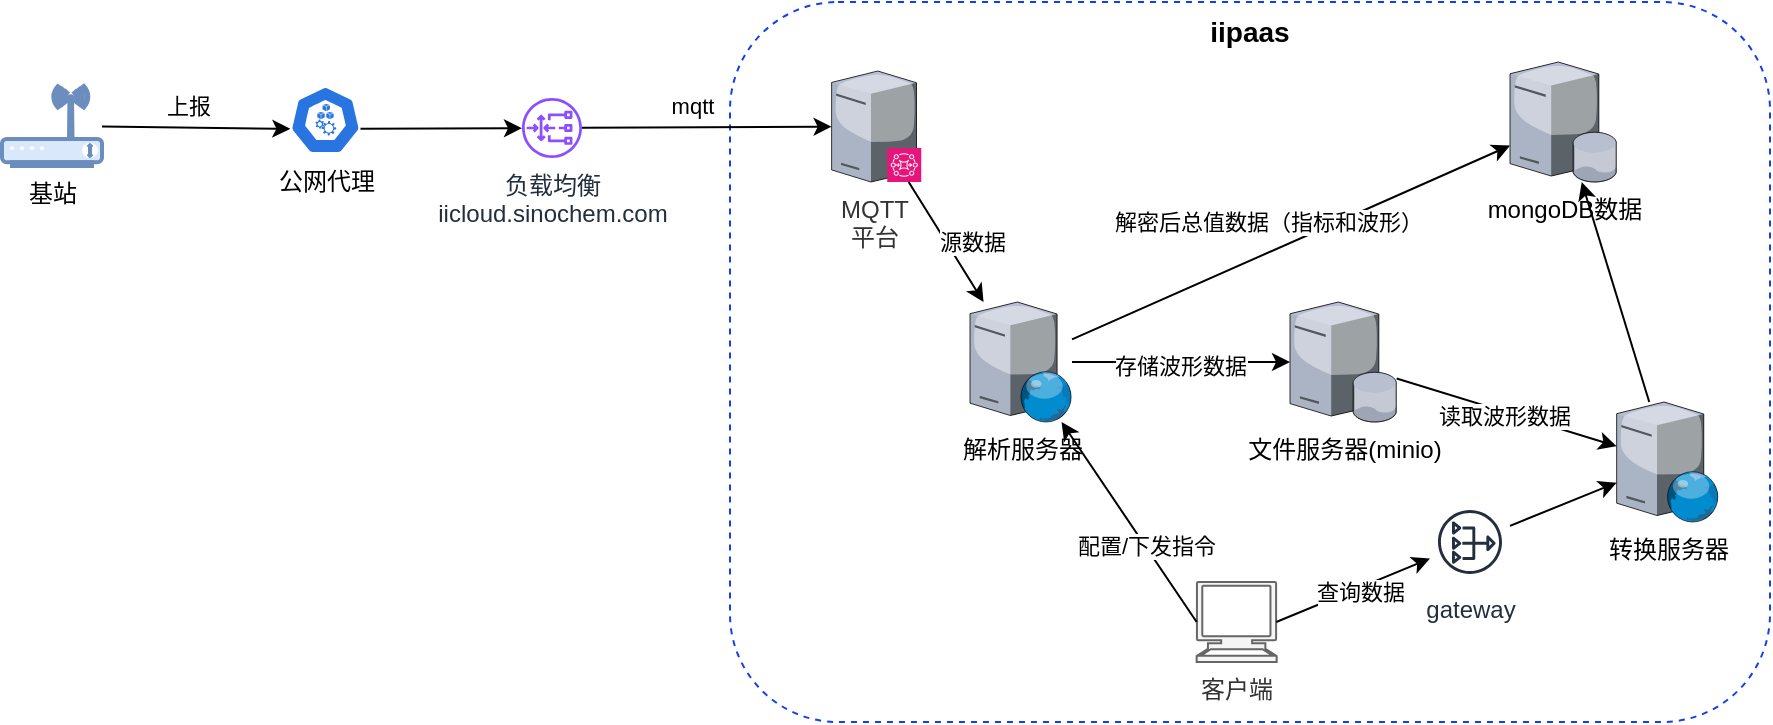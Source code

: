 <mxfile version="24.7.10">
  <diagram id="a45cf8ec-cd66-6f27-3ac3-be6e809c9e4a" name="Page-1">
    <mxGraphModel dx="989" dy="514" grid="1" gridSize="10" guides="1" tooltips="1" connect="1" arrows="1" fold="1" page="1" pageScale="1" pageWidth="827" pageHeight="1169" background="none" math="0" shadow="0">
      <root>
        <mxCell id="0" />
        <mxCell id="1" parent="0" />
        <mxCell id="6WnOCgbHMjgOmCCpCp16-177" value="iipaas" style="rounded=1;whiteSpace=wrap;html=1;strokeColor=#123ff3;dashed=1;align=center;verticalAlign=top;fontSize=14;fontStyle=1" vertex="1" parent="1">
          <mxGeometry x="660" y="110" width="520" height="360" as="geometry" />
        </mxCell>
        <mxCell id="6WnOCgbHMjgOmCCpCp16-173" value="基站" style="verticalAlign=top;verticalLabelPosition=bottom;labelPosition=center;align=center;html=1;outlineConnect=0;gradientDirection=north;strokeWidth=2;shape=mxgraph.networks.wireless_modem;fillColor=#dae8fc;strokeColor=#6c8ebf;" vertex="1" parent="1">
          <mxGeometry x="296" y="152" width="50" height="40" as="geometry" />
        </mxCell>
        <mxCell id="6WnOCgbHMjgOmCCpCp16-180" value="&lt;span style=&quot;color: rgb(51, 51, 51); font-family: Arial, sans-serif; text-align: start; text-wrap: wrap; background-color: rgb(255, 255, 255);&quot;&gt;&lt;font style=&quot;font-size: 12px;&quot;&gt;MQTT平台&lt;/font&gt;&lt;/span&gt;" style="verticalLabelPosition=bottom;sketch=0;aspect=fixed;html=1;verticalAlign=top;strokeColor=none;align=center;outlineConnect=0;shape=mxgraph.citrix.license_server;" vertex="1" parent="1">
          <mxGeometry x="710.81" y="144.5" width="42.44" height="55.5" as="geometry" />
        </mxCell>
        <mxCell id="6WnOCgbHMjgOmCCpCp16-175" value="" style="sketch=0;points=[[0,0,0],[0.25,0,0],[0.5,0,0],[0.75,0,0],[1,0,0],[0,1,0],[0.25,1,0],[0.5,1,0],[0.75,1,0],[1,1,0],[0,0.25,0],[0,0.5,0],[0,0.75,0],[1,0.25,0],[1,0.5,0],[1,0.75,0]];outlineConnect=0;fontColor=#232F3E;fillColor=#E7157B;strokeColor=#ffffff;dashed=0;verticalLabelPosition=bottom;verticalAlign=top;align=center;html=1;fontSize=12;fontStyle=0;aspect=fixed;shape=mxgraph.aws4.resourceIcon;resIcon=mxgraph.aws4.mq;movable=1;resizable=1;rotatable=1;deletable=1;editable=1;locked=0;connectable=1;" vertex="1" parent="1">
          <mxGeometry x="738.62" y="183" width="17" height="17" as="geometry" />
        </mxCell>
        <mxCell id="6WnOCgbHMjgOmCCpCp16-181" value="解析服务器" style="verticalLabelPosition=bottom;sketch=0;aspect=fixed;html=1;verticalAlign=top;strokeColor=none;align=center;outlineConnect=0;shape=mxgraph.citrix.web_server;" vertex="1" parent="1">
          <mxGeometry x="780" y="260" width="51" height="60" as="geometry" />
        </mxCell>
        <mxCell id="6WnOCgbHMjgOmCCpCp16-182" value="文件服务器(minio)" style="verticalLabelPosition=bottom;sketch=0;aspect=fixed;html=1;verticalAlign=top;strokeColor=none;align=center;outlineConnect=0;shape=mxgraph.citrix.database_server;" vertex="1" parent="1">
          <mxGeometry x="940.0" y="260" width="53.33" height="60" as="geometry" />
        </mxCell>
        <mxCell id="6WnOCgbHMjgOmCCpCp16-183" value="mongoDB数据" style="verticalLabelPosition=bottom;sketch=0;aspect=fixed;html=1;verticalAlign=top;strokeColor=none;align=center;outlineConnect=0;shape=mxgraph.citrix.database_server;" vertex="1" parent="1">
          <mxGeometry x="1050" y="140" width="53.33" height="60" as="geometry" />
        </mxCell>
        <mxCell id="6WnOCgbHMjgOmCCpCp16-184" value="转换服务器" style="verticalLabelPosition=bottom;sketch=0;aspect=fixed;html=1;verticalAlign=top;strokeColor=none;align=center;outlineConnect=0;shape=mxgraph.citrix.web_server;" vertex="1" parent="1">
          <mxGeometry x="1103.33" y="310" width="51" height="60" as="geometry" />
        </mxCell>
        <mxCell id="6WnOCgbHMjgOmCCpCp16-185" value="客户端" style="shape=mxgraph.signs.tech.computer;html=1;pointerEvents=1;fillColor=#f5f5f5;strokeColor=#666666;verticalLabelPosition=bottom;verticalAlign=top;align=center;fontColor=#333333;" vertex="1" parent="1">
          <mxGeometry x="893.33" y="400" width="40" height="40" as="geometry" />
        </mxCell>
        <mxCell id="6WnOCgbHMjgOmCCpCp16-186" value="" style="endArrow=classic;html=1;rounded=0;exitX=0;exitY=0.5;exitDx=0;exitDy=0;exitPerimeter=0;" edge="1" parent="1" source="6WnOCgbHMjgOmCCpCp16-185" target="6WnOCgbHMjgOmCCpCp16-181">
          <mxGeometry width="50" height="50" relative="1" as="geometry">
            <mxPoint x="710" y="300" as="sourcePoint" />
            <mxPoint x="760" y="250" as="targetPoint" />
          </mxGeometry>
        </mxCell>
        <mxCell id="6WnOCgbHMjgOmCCpCp16-188" value="配置/下发指令" style="edgeLabel;html=1;align=center;verticalAlign=middle;resizable=0;points=[];" vertex="1" connectable="0" parent="6WnOCgbHMjgOmCCpCp16-186">
          <mxGeometry x="-0.234" relative="1" as="geometry">
            <mxPoint as="offset" />
          </mxGeometry>
        </mxCell>
        <mxCell id="6WnOCgbHMjgOmCCpCp16-187" value="" style="endArrow=classic;html=1;rounded=0;exitX=0.995;exitY=0.5;exitDx=0;exitDy=0;exitPerimeter=0;" edge="1" parent="1" source="6WnOCgbHMjgOmCCpCp16-185" target="6WnOCgbHMjgOmCCpCp16-190">
          <mxGeometry width="50" height="50" relative="1" as="geometry">
            <mxPoint x="903" y="430" as="sourcePoint" />
            <mxPoint x="772" y="338" as="targetPoint" />
          </mxGeometry>
        </mxCell>
        <mxCell id="6WnOCgbHMjgOmCCpCp16-189" value="查询数据" style="edgeLabel;html=1;align=center;verticalAlign=middle;resizable=0;points=[];" vertex="1" connectable="0" parent="6WnOCgbHMjgOmCCpCp16-187">
          <mxGeometry x="0.058" y="-2" relative="1" as="geometry">
            <mxPoint as="offset" />
          </mxGeometry>
        </mxCell>
        <mxCell id="6WnOCgbHMjgOmCCpCp16-190" value="gateway" style="sketch=0;outlineConnect=0;fontColor=#232F3E;gradientColor=none;strokeColor=#232F3E;fillColor=#ffffff;dashed=0;verticalLabelPosition=bottom;verticalAlign=top;align=center;html=1;fontSize=12;fontStyle=0;aspect=fixed;shape=mxgraph.aws4.resourceIcon;resIcon=mxgraph.aws4.nat_gateway;" vertex="1" parent="1">
          <mxGeometry x="1010" y="360" width="40" height="40" as="geometry" />
        </mxCell>
        <mxCell id="6WnOCgbHMjgOmCCpCp16-191" value="" style="endArrow=classic;html=1;rounded=0;" edge="1" parent="1" source="6WnOCgbHMjgOmCCpCp16-190" target="6WnOCgbHMjgOmCCpCp16-184">
          <mxGeometry width="50" height="50" relative="1" as="geometry">
            <mxPoint x="943" y="430" as="sourcePoint" />
            <mxPoint x="1020" y="398" as="targetPoint" />
          </mxGeometry>
        </mxCell>
        <mxCell id="6WnOCgbHMjgOmCCpCp16-193" value="" style="endArrow=classic;html=1;rounded=0;" edge="1" parent="1" source="6WnOCgbHMjgOmCCpCp16-184" target="6WnOCgbHMjgOmCCpCp16-183">
          <mxGeometry width="50" height="50" relative="1" as="geometry">
            <mxPoint x="1060" y="382" as="sourcePoint" />
            <mxPoint x="1113" y="360" as="targetPoint" />
          </mxGeometry>
        </mxCell>
        <mxCell id="6WnOCgbHMjgOmCCpCp16-194" value="" style="endArrow=classic;html=1;rounded=0;" edge="1" parent="1" source="6WnOCgbHMjgOmCCpCp16-181" target="6WnOCgbHMjgOmCCpCp16-182">
          <mxGeometry width="50" height="50" relative="1" as="geometry">
            <mxPoint x="1130" y="320" as="sourcePoint" />
            <mxPoint x="1096" y="210" as="targetPoint" />
          </mxGeometry>
        </mxCell>
        <mxCell id="6WnOCgbHMjgOmCCpCp16-199" value="存储波形数据" style="edgeLabel;html=1;align=center;verticalAlign=middle;resizable=0;points=[];" vertex="1" connectable="0" parent="6WnOCgbHMjgOmCCpCp16-194">
          <mxGeometry x="-0.022" y="-2" relative="1" as="geometry">
            <mxPoint as="offset" />
          </mxGeometry>
        </mxCell>
        <mxCell id="6WnOCgbHMjgOmCCpCp16-195" value="" style="endArrow=classic;html=1;rounded=0;" edge="1" parent="1" source="6WnOCgbHMjgOmCCpCp16-180" target="6WnOCgbHMjgOmCCpCp16-181">
          <mxGeometry width="50" height="50" relative="1" as="geometry">
            <mxPoint x="715" y="200" as="sourcePoint" />
            <mxPoint x="715" y="280" as="targetPoint" />
          </mxGeometry>
        </mxCell>
        <mxCell id="6WnOCgbHMjgOmCCpCp16-197" value="源数据" style="edgeLabel;html=1;align=center;verticalAlign=middle;resizable=0;points=[];" vertex="1" connectable="0" parent="6WnOCgbHMjgOmCCpCp16-195">
          <mxGeometry x="0.288" relative="1" as="geometry">
            <mxPoint x="7" y="-9" as="offset" />
          </mxGeometry>
        </mxCell>
        <mxCell id="6WnOCgbHMjgOmCCpCp16-196" value="" style="endArrow=classic;html=1;rounded=0;" edge="1" parent="1" source="6WnOCgbHMjgOmCCpCp16-181" target="6WnOCgbHMjgOmCCpCp16-183">
          <mxGeometry width="50" height="50" relative="1" as="geometry">
            <mxPoint x="752.78" y="280" as="sourcePoint" />
            <mxPoint x="752.78" y="200" as="targetPoint" />
          </mxGeometry>
        </mxCell>
        <mxCell id="6WnOCgbHMjgOmCCpCp16-198" value="解密后总值数据（指标和波形）" style="edgeLabel;html=1;align=center;verticalAlign=middle;resizable=0;points=[];" vertex="1" connectable="0" parent="6WnOCgbHMjgOmCCpCp16-196">
          <mxGeometry x="-0.167" y="-3" relative="1" as="geometry">
            <mxPoint x="6" y="-21" as="offset" />
          </mxGeometry>
        </mxCell>
        <mxCell id="6WnOCgbHMjgOmCCpCp16-202" value="" style="endArrow=classic;html=1;rounded=0;entryX=0.005;entryY=0.63;entryDx=0;entryDy=0;entryPerimeter=0;" edge="1" parent="1" source="6WnOCgbHMjgOmCCpCp16-173" target="6WnOCgbHMjgOmCCpCp16-206">
          <mxGeometry width="50" height="50" relative="1" as="geometry">
            <mxPoint x="517" y="184" as="sourcePoint" />
            <mxPoint x="464" y="172" as="targetPoint" />
          </mxGeometry>
        </mxCell>
        <mxCell id="6WnOCgbHMjgOmCCpCp16-203" value="上报" style="edgeLabel;html=1;align=center;verticalAlign=middle;resizable=0;points=[];" vertex="1" connectable="0" parent="6WnOCgbHMjgOmCCpCp16-202">
          <mxGeometry x="-0.022" y="-2" relative="1" as="geometry">
            <mxPoint x="-3" y="-13" as="offset" />
          </mxGeometry>
        </mxCell>
        <mxCell id="6WnOCgbHMjgOmCCpCp16-204" value="" style="endArrow=classic;html=1;rounded=0;" edge="1" parent="1" source="6WnOCgbHMjgOmCCpCp16-182" target="6WnOCgbHMjgOmCCpCp16-184">
          <mxGeometry width="50" height="50" relative="1" as="geometry">
            <mxPoint x="772" y="311" as="sourcePoint" />
            <mxPoint x="897" y="269" as="targetPoint" />
          </mxGeometry>
        </mxCell>
        <mxCell id="6WnOCgbHMjgOmCCpCp16-205" value="读取波形数据" style="edgeLabel;html=1;align=center;verticalAlign=middle;resizable=0;points=[];" vertex="1" connectable="0" parent="6WnOCgbHMjgOmCCpCp16-204">
          <mxGeometry x="-0.022" y="-2" relative="1" as="geometry">
            <mxPoint as="offset" />
          </mxGeometry>
        </mxCell>
        <mxCell id="6WnOCgbHMjgOmCCpCp16-206" value="公网代理" style="aspect=fixed;sketch=0;html=1;dashed=0;whitespace=wrap;verticalLabelPosition=bottom;verticalAlign=top;fillColor=#2875E2;strokeColor=#ffffff;points=[[0.005,0.63,0],[0.1,0.2,0],[0.9,0.2,0],[0.5,0,0],[0.995,0.63,0],[0.72,0.99,0],[0.5,1,0],[0.28,0.99,0]];shape=mxgraph.kubernetes.icon2;prIcon=k_proxy" vertex="1" parent="1">
          <mxGeometry x="440" y="152" width="35.42" height="34" as="geometry" />
        </mxCell>
        <mxCell id="6WnOCgbHMjgOmCCpCp16-207" value="负载均衡&lt;div&gt;iicloud.sinochem.com&lt;/div&gt;" style="sketch=0;outlineConnect=0;fontColor=#232F3E;gradientColor=none;fillColor=#8C4FFF;strokeColor=none;dashed=0;verticalLabelPosition=bottom;verticalAlign=top;align=center;html=1;fontSize=12;fontStyle=0;aspect=fixed;pointerEvents=1;shape=mxgraph.aws4.gateway_load_balancer;" vertex="1" parent="1">
          <mxGeometry x="556" y="158" width="30" height="30" as="geometry" />
        </mxCell>
        <mxCell id="6WnOCgbHMjgOmCCpCp16-208" value="" style="endArrow=classic;html=1;rounded=0;exitX=0.995;exitY=0.63;exitDx=0;exitDy=0;exitPerimeter=0;" edge="1" parent="1" source="6WnOCgbHMjgOmCCpCp16-206" target="6WnOCgbHMjgOmCCpCp16-207">
          <mxGeometry width="50" height="50" relative="1" as="geometry">
            <mxPoint x="356" y="182" as="sourcePoint" />
            <mxPoint x="450" y="183" as="targetPoint" />
          </mxGeometry>
        </mxCell>
        <mxCell id="6WnOCgbHMjgOmCCpCp16-211" value="" style="endArrow=classic;html=1;rounded=0;" edge="1" parent="1" source="6WnOCgbHMjgOmCCpCp16-207" target="6WnOCgbHMjgOmCCpCp16-180">
          <mxGeometry width="50" height="50" relative="1" as="geometry">
            <mxPoint x="400" y="210.66" as="sourcePoint" />
            <mxPoint x="481" y="210.66" as="targetPoint" />
          </mxGeometry>
        </mxCell>
        <mxCell id="6WnOCgbHMjgOmCCpCp16-212" value="mqtt" style="edgeLabel;html=1;align=center;verticalAlign=middle;resizable=0;points=[];" vertex="1" connectable="0" parent="6WnOCgbHMjgOmCCpCp16-211">
          <mxGeometry x="-0.129" y="-4" relative="1" as="geometry">
            <mxPoint y="-15" as="offset" />
          </mxGeometry>
        </mxCell>
      </root>
    </mxGraphModel>
  </diagram>
</mxfile>
